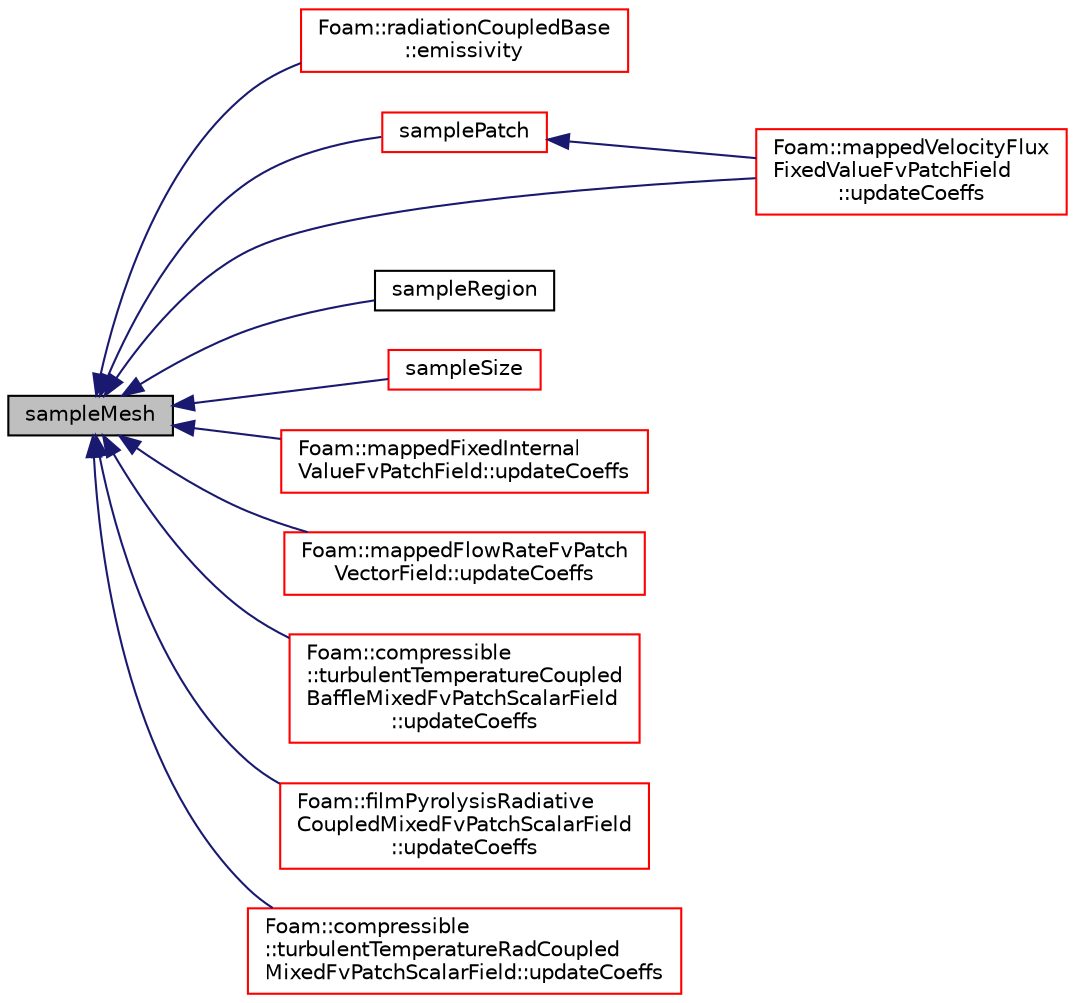 digraph "sampleMesh"
{
  bgcolor="transparent";
  edge [fontname="Helvetica",fontsize="10",labelfontname="Helvetica",labelfontsize="10"];
  node [fontname="Helvetica",fontsize="10",shape=record];
  rankdir="LR";
  Node3596 [label="sampleMesh",height=0.2,width=0.4,color="black", fillcolor="grey75", style="filled", fontcolor="black"];
  Node3596 -> Node3597 [dir="back",color="midnightblue",fontsize="10",style="solid",fontname="Helvetica"];
  Node3597 [label="Foam::radiationCoupledBase\l::emissivity",height=0.2,width=0.4,color="red",URL="$a31341.html#a7db0692125f65db90f74422c70f29f3c",tooltip="Calculate corresponding emissivity field. "];
  Node3596 -> Node3604 [dir="back",color="midnightblue",fontsize="10",style="solid",fontname="Helvetica"];
  Node3604 [label="samplePatch",height=0.2,width=0.4,color="red",URL="$a26225.html#abeba9683e79bef1963ffd8abdd6aa59f",tooltip="Patch (only if NEARESTPATCHFACE) "];
  Node3604 -> Node3610 [dir="back",color="midnightblue",fontsize="10",style="solid",fontname="Helvetica"];
  Node3610 [label="Foam::mappedVelocityFlux\lFixedValueFvPatchField\l::updateCoeffs",height=0.2,width=0.4,color="red",URL="$a22985.html#a7e24eafac629d3733181cd942d4c902f",tooltip="Update the coefficients associated with the patch field. "];
  Node3596 -> Node3612 [dir="back",color="midnightblue",fontsize="10",style="solid",fontname="Helvetica"];
  Node3612 [label="sampleRegion",height=0.2,width=0.4,color="black",URL="$a26225.html#addbdc95b98f4098c7a88c13c90619f2f",tooltip="Region to sample. "];
  Node3596 -> Node3613 [dir="back",color="midnightblue",fontsize="10",style="solid",fontname="Helvetica"];
  Node3613 [label="sampleSize",height=0.2,width=0.4,color="red",URL="$a26225.html#a7e348da81551c80758c505e5c5140772",tooltip="Return size of mapped mesh/patch/boundary. "];
  Node3596 -> Node3610 [dir="back",color="midnightblue",fontsize="10",style="solid",fontname="Helvetica"];
  Node3596 -> Node3625 [dir="back",color="midnightblue",fontsize="10",style="solid",fontname="Helvetica"];
  Node3625 [label="Foam::mappedFixedInternal\lValueFvPatchField::updateCoeffs",height=0.2,width=0.4,color="red",URL="$a22969.html#a7e24eafac629d3733181cd942d4c902f",tooltip="Update the coefficients associated with the patch field. "];
  Node3596 -> Node3627 [dir="back",color="midnightblue",fontsize="10",style="solid",fontname="Helvetica"];
  Node3627 [label="Foam::mappedFlowRateFvPatch\lVectorField::updateCoeffs",height=0.2,width=0.4,color="red",URL="$a22981.html#a7e24eafac629d3733181cd942d4c902f",tooltip="Update the coefficients associated with the patch field. "];
  Node3596 -> Node3629 [dir="back",color="midnightblue",fontsize="10",style="solid",fontname="Helvetica"];
  Node3629 [label="Foam::compressible\l::turbulentTemperatureCoupled\lBaffleMixedFvPatchScalarField\l::updateCoeffs",height=0.2,width=0.4,color="red",URL="$a32021.html#a7e24eafac629d3733181cd942d4c902f",tooltip="Update the coefficients associated with the patch field. "];
  Node3596 -> Node3606 [dir="back",color="midnightblue",fontsize="10",style="solid",fontname="Helvetica"];
  Node3606 [label="Foam::filmPyrolysisRadiative\lCoupledMixedFvPatchScalarField\l::updateCoeffs",height=0.2,width=0.4,color="red",URL="$a30057.html#a7e24eafac629d3733181cd942d4c902f",tooltip="Update the coefficients associated with the patch field. "];
  Node3596 -> Node3631 [dir="back",color="midnightblue",fontsize="10",style="solid",fontname="Helvetica"];
  Node3631 [label="Foam::compressible\l::turbulentTemperatureRadCoupled\lMixedFvPatchScalarField::updateCoeffs",height=0.2,width=0.4,color="red",URL="$a32025.html#a7e24eafac629d3733181cd942d4c902f",tooltip="Update the coefficients associated with the patch field. "];
}
